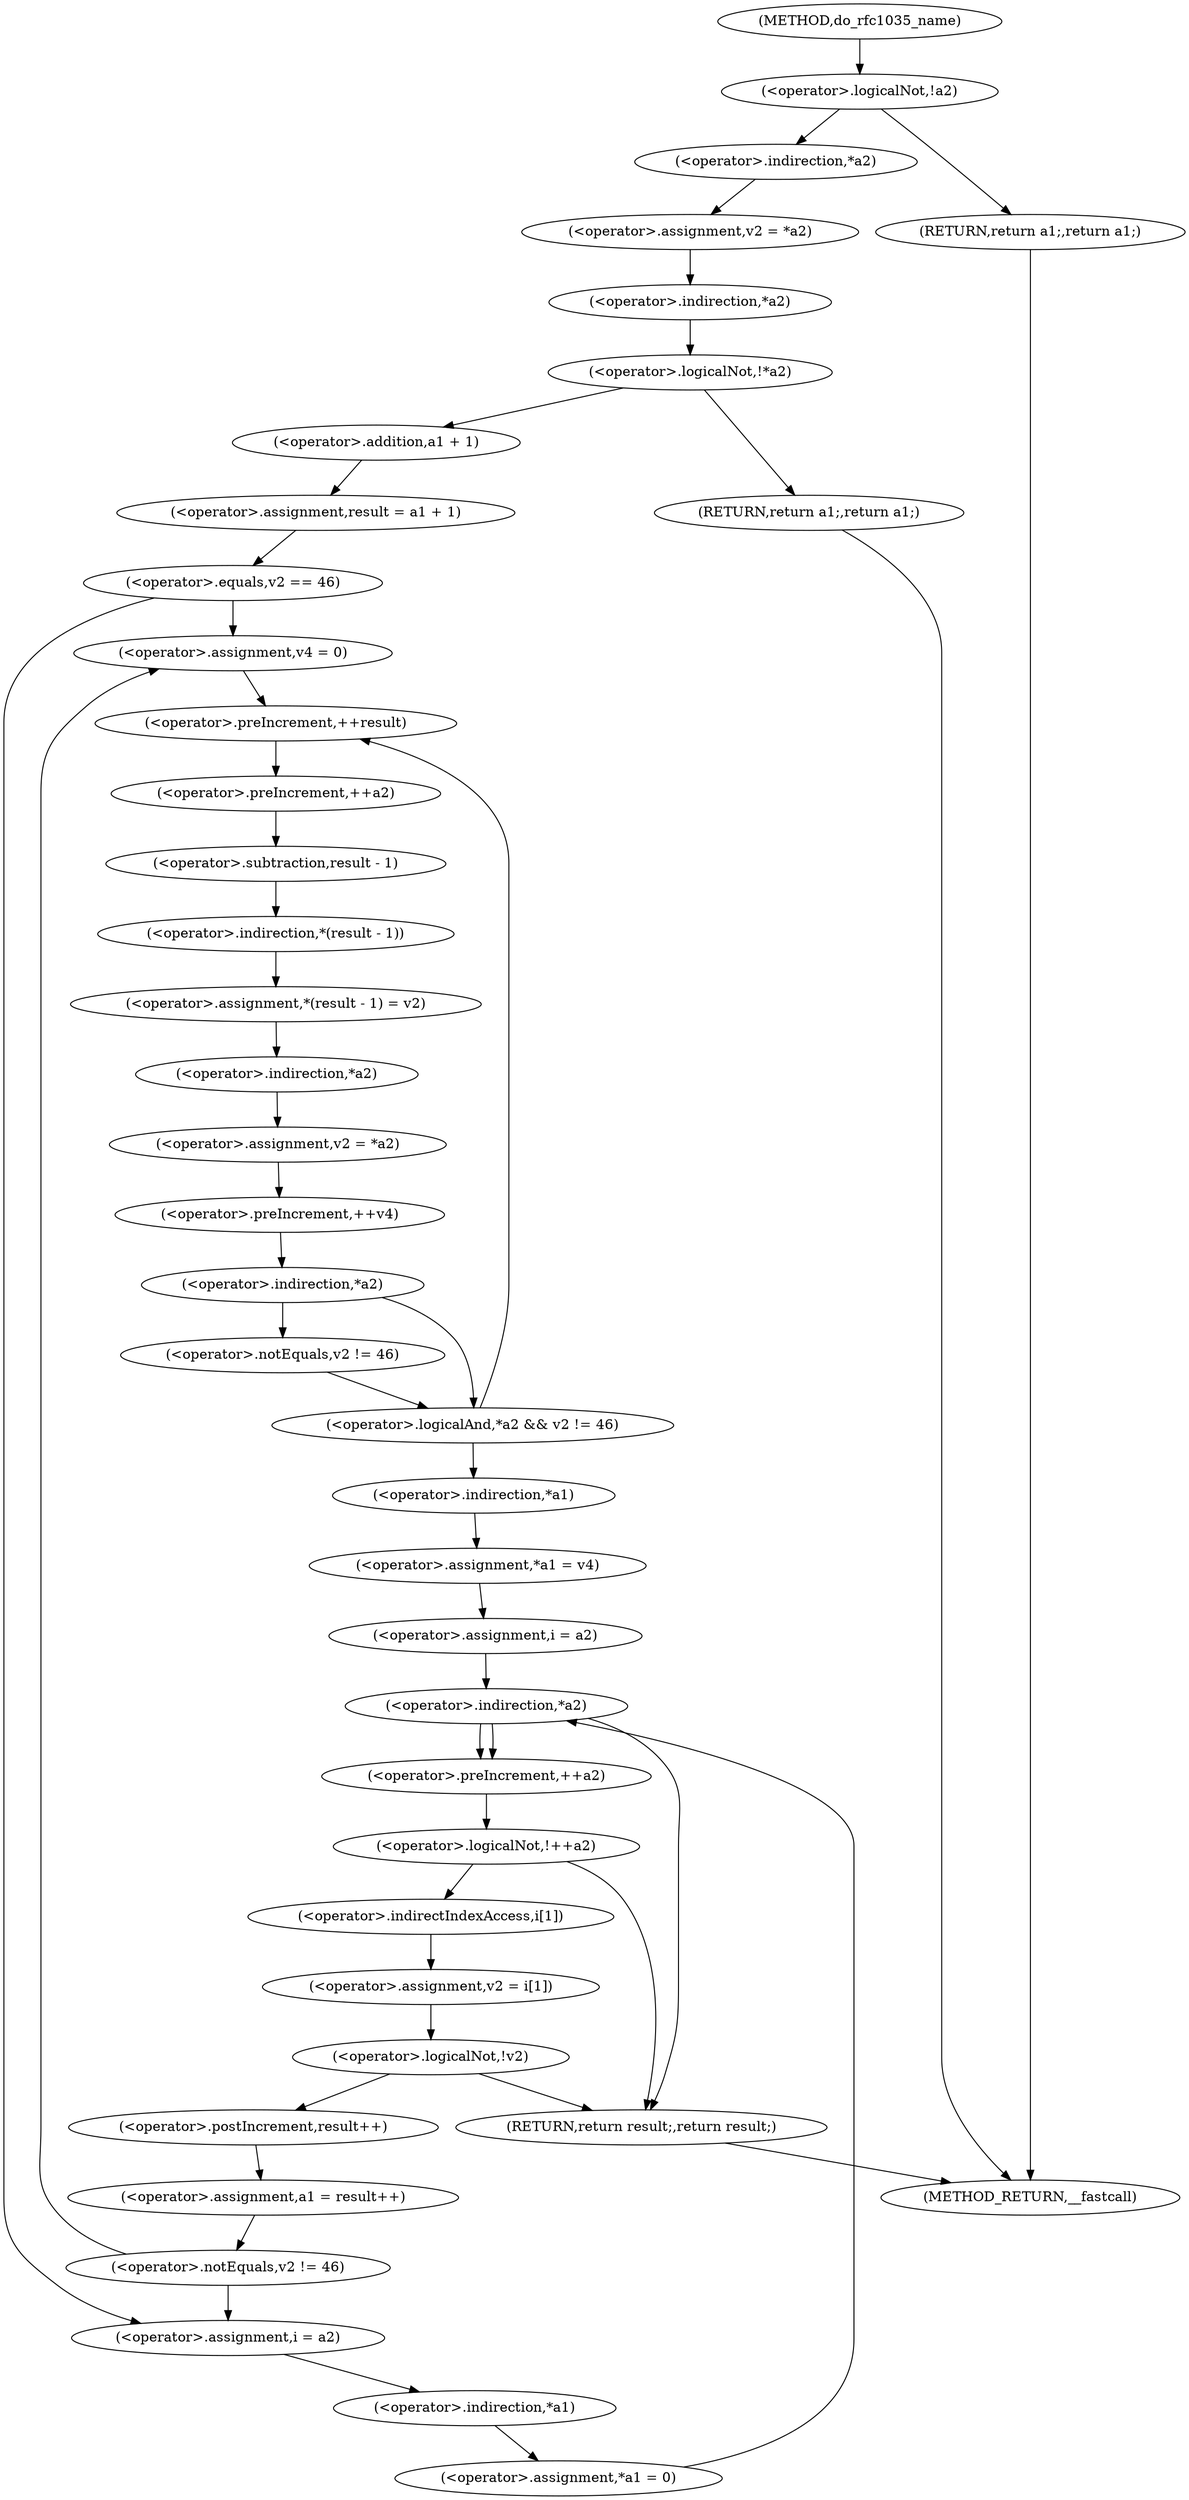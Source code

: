 digraph do_rfc1035_name {  
"1000114" [label = "(<operator>.logicalNot,!a2)" ]
"1000116" [label = "(RETURN,return a1;,return a1;)" ]
"1000118" [label = "(<operator>.assignment,v2 = *a2)" ]
"1000120" [label = "(<operator>.indirection,*a2)" ]
"1000123" [label = "(<operator>.logicalNot,!*a2)" ]
"1000124" [label = "(<operator>.indirection,*a2)" ]
"1000126" [label = "(RETURN,return a1;,return a1;)" ]
"1000128" [label = "(<operator>.assignment,result = a1 + 1)" ]
"1000130" [label = "(<operator>.addition,a1 + 1)" ]
"1000134" [label = "(<operator>.equals,v2 == 46)" ]
"1000139" [label = "(<operator>.assignment,v4 = 0)" ]
"1000144" [label = "(<operator>.preIncrement,++result)" ]
"1000146" [label = "(<operator>.preIncrement,++a2)" ]
"1000148" [label = "(<operator>.assignment,*(result - 1) = v2)" ]
"1000149" [label = "(<operator>.indirection,*(result - 1))" ]
"1000150" [label = "(<operator>.subtraction,result - 1)" ]
"1000154" [label = "(<operator>.assignment,v2 = *a2)" ]
"1000156" [label = "(<operator>.indirection,*a2)" ]
"1000158" [label = "(<operator>.preIncrement,++v4)" ]
"1000160" [label = "(<operator>.logicalAnd,*a2 && v2 != 46)" ]
"1000161" [label = "(<operator>.indirection,*a2)" ]
"1000163" [label = "(<operator>.notEquals,v2 != 46)" ]
"1000166" [label = "(<operator>.assignment,*a1 = v4)" ]
"1000167" [label = "(<operator>.indirection,*a1)" ]
"1000171" [label = "(<operator>.assignment,i = a2)" ]
"1000174" [label = "(<operator>.indirection,*a2)" ]
"1000176" [label = "(<operator>.assignment,*a1 = 0)" ]
"1000177" [label = "(<operator>.indirection,*a1)" ]
"1000182" [label = "(<operator>.logicalNot,!++a2)" ]
"1000183" [label = "(<operator>.preIncrement,++a2)" ]
"1000186" [label = "(<operator>.assignment,v2 = i[1])" ]
"1000188" [label = "(<operator>.indirectIndexAccess,i[1])" ]
"1000192" [label = "(<operator>.logicalNot,!v2)" ]
"1000195" [label = "(<operator>.assignment,a1 = result++)" ]
"1000197" [label = "(<operator>.postIncrement,result++)" ]
"1000200" [label = "(<operator>.notEquals,v2 != 46)" ]
"1000205" [label = "(<operator>.assignment,i = a2)" ]
"1000208" [label = "(RETURN,return result;,return result;)" ]
"1000105" [label = "(METHOD,do_rfc1035_name)" ]
"1000210" [label = "(METHOD_RETURN,__fastcall)" ]
  "1000114" -> "1000116" 
  "1000114" -> "1000120" 
  "1000116" -> "1000210" 
  "1000118" -> "1000124" 
  "1000120" -> "1000118" 
  "1000123" -> "1000126" 
  "1000123" -> "1000130" 
  "1000124" -> "1000123" 
  "1000126" -> "1000210" 
  "1000128" -> "1000134" 
  "1000130" -> "1000128" 
  "1000134" -> "1000205" 
  "1000134" -> "1000139" 
  "1000139" -> "1000144" 
  "1000144" -> "1000146" 
  "1000146" -> "1000150" 
  "1000148" -> "1000156" 
  "1000149" -> "1000148" 
  "1000150" -> "1000149" 
  "1000154" -> "1000158" 
  "1000156" -> "1000154" 
  "1000158" -> "1000161" 
  "1000160" -> "1000144" 
  "1000160" -> "1000167" 
  "1000161" -> "1000160" 
  "1000161" -> "1000163" 
  "1000163" -> "1000160" 
  "1000166" -> "1000171" 
  "1000167" -> "1000166" 
  "1000171" -> "1000174" 
  "1000174" -> "1000183" 
  "1000174" -> "1000183" 
  "1000174" -> "1000208" 
  "1000176" -> "1000174" 
  "1000177" -> "1000176" 
  "1000182" -> "1000208" 
  "1000182" -> "1000188" 
  "1000183" -> "1000182" 
  "1000186" -> "1000192" 
  "1000188" -> "1000186" 
  "1000192" -> "1000208" 
  "1000192" -> "1000197" 
  "1000195" -> "1000200" 
  "1000197" -> "1000195" 
  "1000200" -> "1000139" 
  "1000200" -> "1000205" 
  "1000205" -> "1000177" 
  "1000208" -> "1000210" 
  "1000105" -> "1000114" 
}
